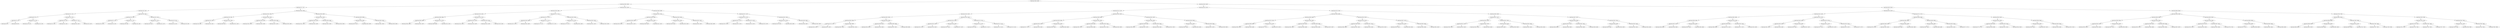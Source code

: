 digraph G{
360062029 [label="Node{data=[2485, 2485]}"]
360062029 -> 762869815
762869815 [label="Node{data=[2064, 2064]}"]
762869815 -> 1381205327
1381205327 [label="Node{data=[147, 147]}"]
1381205327 -> 206566742
206566742 [label="Node{data=[129, 129]}"]
206566742 -> 696128742
696128742 [label="Node{data=[121, 121]}"]
696128742 -> 1193900094
1193900094 [label="Node{data=[97, 97]}"]
1193900094 -> 153023593
153023593 [label="Node{data=[12, 12]}"]
153023593 -> 2055755097
2055755097 [label="Node{data=[0, 0]}"]
153023593 -> 587769802
587769802 [label="Node{data=[59, 59]}"]
1193900094 -> 804045597
804045597 [label="Node{data=[119, 119]}"]
804045597 -> 1370474293
1370474293 [label="Node{data=[118, 118]}"]
804045597 -> 1773494980
1773494980 [label="Node{data=[120, 120]}"]
696128742 -> 266714831
266714831 [label="Node{data=[125, 125]}"]
266714831 -> 1180200965
1180200965 [label="Node{data=[123, 123]}"]
1180200965 -> 1768001940
1768001940 [label="Node{data=[122, 122]}"]
1180200965 -> 729840958
729840958 [label="Node{data=[124, 124]}"]
266714831 -> 154250567
154250567 [label="Node{data=[127, 127]}"]
154250567 -> 216808508
216808508 [label="Node{data=[126, 126]}"]
154250567 -> 1768222980
1768222980 [label="Node{data=[128, 128]}"]
206566742 -> 1092946075
1092946075 [label="Node{data=[139, 139]}"]
1092946075 -> 1165680237
1165680237 [label="Node{data=[133, 133]}"]
1165680237 -> 681187106
681187106 [label="Node{data=[131, 131]}"]
681187106 -> 1723346916
1723346916 [label="Node{data=[130, 130]}"]
681187106 -> 254837368
254837368 [label="Node{data=[132, 132]}"]
1165680237 -> 480951365
480951365 [label="Node{data=[137, 137]}"]
480951365 -> 1685167093
1685167093 [label="Node{data=[136, 136]}"]
480951365 -> 1133596560
1133596560 [label="Node{data=[138, 138]}"]
1092946075 -> 1211709144
1211709144 [label="Node{data=[143, 143]}"]
1211709144 -> 20505358
20505358 [label="Node{data=[141, 141]}"]
20505358 -> 1778286319
1778286319 [label="Node{data=[140, 140]}"]
20505358 -> 542790031
542790031 [label="Node{data=[142, 142]}"]
1211709144 -> 559164586
559164586 [label="Node{data=[145, 145]}"]
559164586 -> 1739754269
1739754269 [label="Node{data=[144, 144]}"]
559164586 -> 2099349506
2099349506 [label="Node{data=[146, 146]}"]
1381205327 -> 252012544
252012544 [label="Node{data=[1940, 1940]}"]
252012544 -> 255075382
255075382 [label="Node{data=[1932, 1932]}"]
255075382 -> 2083368110
2083368110 [label="Node{data=[158, 158]}"]
2083368110 -> 230509233
230509233 [label="Node{data=[149, 149]}"]
230509233 -> 702309998
702309998 [label="Node{data=[148, 148]}"]
230509233 -> 124248823
124248823 [label="Node{data=[150, 150]}"]
2083368110 -> 381576809
381576809 [label="Node{data=[1930, 1930]}"]
381576809 -> 1907445453
1907445453 [label="Node{data=[652, 652]}"]
381576809 -> 999598467
999598467 [label="Node{data=[1931, 1931]}"]
255075382 -> 56394844
56394844 [label="Node{data=[1936, 1936]}"]
56394844 -> 1714698096
1714698096 [label="Node{data=[1934, 1934]}"]
1714698096 -> 495508061
495508061 [label="Node{data=[1933, 1933]}"]
1714698096 -> 63877342
63877342 [label="Node{data=[1935, 1935]}"]
56394844 -> 1691859615
1691859615 [label="Node{data=[1938, 1938]}"]
1691859615 -> 597663426
597663426 [label="Node{data=[1937, 1937]}"]
1691859615 -> 2023682782
2023682782 [label="Node{data=[1939, 1939]}"]
252012544 -> 237040979
237040979 [label="Node{data=[2056, 2056]}"]
237040979 -> 1467655498
1467655498 [label="Node{data=[1944, 1944]}"]
1467655498 -> 147609833
147609833 [label="Node{data=[1942, 1942]}"]
147609833 -> 122377004
122377004 [label="Node{data=[1941, 1941]}"]
147609833 -> 239641851
239641851 [label="Node{data=[1943, 1943]}"]
1467655498 -> 203030669
203030669 [label="Node{data=[1946, 1946]}"]
203030669 -> 1719343863
1719343863 [label="Node{data=[1945, 1945]}"]
203030669 -> 997521191
997521191 [label="Node{data=[2028, 2028]}"]
237040979 -> 1884353486
1884353486 [label="Node{data=[2060, 2060]}"]
1884353486 -> 747805473
747805473 [label="Node{data=[2058, 2058]}"]
747805473 -> 310415590
310415590 [label="Node{data=[2057, 2057]}"]
747805473 -> 240222302
240222302 [label="Node{data=[2059, 2059]}"]
1884353486 -> 2045304025
2045304025 [label="Node{data=[2062, 2062]}"]
2045304025 -> 1092295510
1092295510 [label="Node{data=[2061, 2061]}"]
2045304025 -> 1468707891
1468707891 [label="Node{data=[2063, 2063]}"]
762869815 -> 1440452076
1440452076 [label="Node{data=[2334, 2334]}"]
1440452076 -> 1785367962
1785367962 [label="Node{data=[2166, 2166]}"]
1785367962 -> 1932716586
1932716586 [label="Node{data=[2103, 2103]}"]
1932716586 -> 1906045779
1906045779 [label="Node{data=[2068, 2068]}"]
1906045779 -> 2015798369
2015798369 [label="Node{data=[2066, 2066]}"]
2015798369 -> 1176432802
1176432802 [label="Node{data=[2065, 2065]}"]
2015798369 -> 572072433
572072433 [label="Node{data=[2067, 2067]}"]
1906045779 -> 213274506
213274506 [label="Node{data=[2070, 2070]}"]
213274506 -> 1107228625
1107228625 [label="Node{data=[2069, 2069]}"]
213274506 -> 1892979884
1892979884 [label="Node{data=[2102, 2102]}"]
1932716586 -> 455681518
455681518 [label="Node{data=[2144, 2144]}"]
455681518 -> 635298590
635298590 [label="Node{data=[2105, 2105]}"]
635298590 -> 330024971
330024971 [label="Node{data=[2104, 2104]}"]
635298590 -> 1192124198
1192124198 [label="Node{data=[2106, 2106]}"]
455681518 -> 366609532
366609532 [label="Node{data=[2164, 2164]}"]
366609532 -> 1599455434
1599455434 [label="Node{data=[2163, 2163]}"]
366609532 -> 309567675
309567675 [label="Node{data=[2165, 2165]}"]
1785367962 -> 665926332
665926332 [label="Node{data=[2174, 2174]}"]
665926332 -> 1645028306
1645028306 [label="Node{data=[2170, 2170]}"]
1645028306 -> 321907913
321907913 [label="Node{data=[2168, 2168]}"]
321907913 -> 483844207
483844207 [label="Node{data=[2167, 2167]}"]
321907913 -> 840715667
840715667 [label="Node{data=[2169, 2169]}"]
1645028306 -> 956623793
956623793 [label="Node{data=[2172, 2172]}"]
956623793 -> 1428226556
1428226556 [label="Node{data=[2171, 2171]}"]
956623793 -> 2128561839
2128561839 [label="Node{data=[2173, 2173]}"]
665926332 -> 780135474
780135474 [label="Node{data=[2330, 2330]}"]
780135474 -> 809026351
809026351 [label="Node{data=[2273, 2273]}"]
809026351 -> 1833638453
1833638453 [label="Node{data=[2175, 2175]}"]
809026351 -> 1764086541
1764086541 [label="Node{data=[2303, 2303]}"]
780135474 -> 946519143
946519143 [label="Node{data=[2332, 2332]}"]
946519143 -> 1312629246
1312629246 [label="Node{data=[2331, 2331]}"]
946519143 -> 2064777406
2064777406 [label="Node{data=[2333, 2333]}"]
1440452076 -> 1021843818
1021843818 [label="Node{data=[2469, 2469]}"]
1021843818 -> 1359741716
1359741716 [label="Node{data=[2342, 2342]}"]
1359741716 -> 1989802522
1989802522 [label="Node{data=[2338, 2338]}"]
1989802522 -> 501552007
501552007 [label="Node{data=[2336, 2336]}"]
501552007 -> 1631222296
1631222296 [label="Node{data=[2335, 2335]}"]
501552007 -> 1352651144
1352651144 [label="Node{data=[2337, 2337]}"]
1989802522 -> 1768929451
1768929451 [label="Node{data=[2340, 2340]}"]
1768929451 -> 1545860906
1545860906 [label="Node{data=[2339, 2339]}"]
1768929451 -> 1861991436
1861991436 [label="Node{data=[2341, 2341]}"]
1359741716 -> 1078338506
1078338506 [label="Node{data=[2346, 2346]}"]
1078338506 -> 1417175433
1417175433 [label="Node{data=[2344, 2344]}"]
1417175433 -> 388056715
388056715 [label="Node{data=[2343, 2343]}"]
1417175433 -> 604603327
604603327 [label="Node{data=[2345, 2345]}"]
1078338506 -> 1428204679
1428204679 [label="Node{data=[2467, 2467]}"]
1428204679 -> 1111751555
1111751555 [label="Node{data=[2355, 2355]}"]
1428204679 -> 1598814302
1598814302 [label="Node{data=[2468, 2468]}"]
1021843818 -> 926391411
926391411 [label="Node{data=[2477, 2477]}"]
926391411 -> 1730366086
1730366086 [label="Node{data=[2473, 2473]}"]
1730366086 -> 987838978
987838978 [label="Node{data=[2471, 2471]}"]
987838978 -> 979942408
979942408 [label="Node{data=[2470, 2470]}"]
987838978 -> 825715506
825715506 [label="Node{data=[2472, 2472]}"]
1730366086 -> 1279095016
1279095016 [label="Node{data=[2475, 2475]}"]
1279095016 -> 2134864455
2134864455 [label="Node{data=[2474, 2474]}"]
1279095016 -> 13113684
13113684 [label="Node{data=[2476, 2476]}"]
926391411 -> 179084420
179084420 [label="Node{data=[2481, 2481]}"]
179084420 -> 758187785
758187785 [label="Node{data=[2479, 2479]}"]
758187785 -> 697890210
697890210 [label="Node{data=[2478, 2478]}"]
758187785 -> 1767529340
1767529340 [label="Node{data=[2480, 2480]}"]
179084420 -> 133997167
133997167 [label="Node{data=[2483, 2483]}"]
133997167 -> 584119510
584119510 [label="Node{data=[2482, 2482]}"]
133997167 -> 1284190411
1284190411 [label="Node{data=[2484, 2484]}"]
360062029 -> 2008093597
2008093597 [label="Node{data=[4045, 4045]}"]
2008093597 -> 356264158
356264158 [label="Node{data=[3310, 3310]}"]
356264158 -> 812587243
812587243 [label="Node{data=[3116, 3116]}"]
812587243 -> 636975941
636975941 [label="Node{data=[3100, 3100]}"]
636975941 -> 1512421789
1512421789 [label="Node{data=[2922, 2922]}"]
1512421789 -> 782962911
782962911 [label="Node{data=[2850, 2850]}"]
782962911 -> 1716252065
1716252065 [label="Node{data=[2710, 2710]}"]
1716252065 -> 2021166974
2021166974 [label="Node{data=[2541, 2541]}"]
1716252065 -> 266741949
266741949 [label="Node{data=[2807, 2807]}"]
782962911 -> 2034105462
2034105462 [label="Node{data=[2869, 2869]}"]
2034105462 -> 1084370965
1084370965 [label="Node{data=[2851, 2851]}"]
2034105462 -> 2090685440
2090685440 [label="Node{data=[2921, 2921]}"]
1512421789 -> 1115695342
1115695342 [label="Node{data=[3033, 3033]}"]
1115695342 -> 1422439044
1422439044 [label="Node{data=[2924, 2924]}"]
1422439044 -> 87757456
87757456 [label="Node{data=[2923, 2923]}"]
1422439044 -> 319847267
319847267 [label="Node{data=[2925, 2925]}"]
1115695342 -> 1351935671
1351935671 [label="Node{data=[3098, 3098]}"]
1351935671 -> 1096360627
1096360627 [label="Node{data=[3097, 3097]}"]
1351935671 -> 472582042
472582042 [label="Node{data=[3099, 3099]}"]
636975941 -> 208710687
208710687 [label="Node{data=[3108, 3108]}"]
208710687 -> 2066104952
2066104952 [label="Node{data=[3104, 3104]}"]
2066104952 -> 1935850261
1935850261 [label="Node{data=[3102, 3102]}"]
1935850261 -> 925988148
925988148 [label="Node{data=[3101, 3101]}"]
1935850261 -> 1042823065
1042823065 [label="Node{data=[3103, 3103]}"]
2066104952 -> 2002028454
2002028454 [label="Node{data=[3106, 3106]}"]
2002028454 -> 294133834
294133834 [label="Node{data=[3105, 3105]}"]
2002028454 -> 766275482
766275482 [label="Node{data=[3107, 3107]}"]
208710687 -> 1380389193
1380389193 [label="Node{data=[3112, 3112]}"]
1380389193 -> 33412368
33412368 [label="Node{data=[3110, 3110]}"]
33412368 -> 1361522453
1361522453 [label="Node{data=[3109, 3109]}"]
33412368 -> 523848212
523848212 [label="Node{data=[3111, 3111]}"]
1380389193 -> 1964953059
1964953059 [label="Node{data=[3114, 3114]}"]
1964953059 -> 447005445
447005445 [label="Node{data=[3113, 3113]}"]
1964953059 -> 1922238659
1922238659 [label="Node{data=[3115, 3115]}"]
812587243 -> 665818479
665818479 [label="Node{data=[3294, 3294]}"]
665818479 -> 610084268
610084268 [label="Node{data=[3286, 3286]}"]
610084268 -> 408778441
408778441 [label="Node{data=[3206, 3206]}"]
408778441 -> 1927454737
1927454737 [label="Node{data=[3204, 3204]}"]
1927454737 -> 691886031
691886031 [label="Node{data=[3117, 3117]}"]
1927454737 -> 1686136577
1686136577 [label="Node{data=[3205, 3205]}"]
408778441 -> 387493478
387493478 [label="Node{data=[3284, 3284]}"]
387493478 -> 1880979132
1880979132 [label="Node{data=[3283, 3283]}"]
387493478 -> 861787231
861787231 [label="Node{data=[3285, 3285]}"]
610084268 -> 1409422682
1409422682 [label="Node{data=[3290, 3290]}"]
1409422682 -> 104589858
104589858 [label="Node{data=[3288, 3288]}"]
104589858 -> 487118031
487118031 [label="Node{data=[3287, 3287]}"]
104589858 -> 1084888093
1084888093 [label="Node{data=[3289, 3289]}"]
1409422682 -> 71721367
71721367 [label="Node{data=[3292, 3292]}"]
71721367 -> 1576395207
1576395207 [label="Node{data=[3291, 3291]}"]
71721367 -> 109111322
109111322 [label="Node{data=[3293, 3293]}"]
665818479 -> 370806315
370806315 [label="Node{data=[3302, 3302]}"]
370806315 -> 568827814
568827814 [label="Node{data=[3298, 3298]}"]
568827814 -> 1408149892
1408149892 [label="Node{data=[3296, 3296]}"]
1408149892 -> 1387224027
1387224027 [label="Node{data=[3295, 3295]}"]
1408149892 -> 335707379
335707379 [label="Node{data=[3297, 3297]}"]
568827814 -> 159763322
159763322 [label="Node{data=[3300, 3300]}"]
159763322 -> 788656455
788656455 [label="Node{data=[3299, 3299]}"]
159763322 -> 131602175
131602175 [label="Node{data=[3301, 3301]}"]
370806315 -> 3806995
3806995 [label="Node{data=[3306, 3306]}"]
3806995 -> 658756213
658756213 [label="Node{data=[3304, 3304]}"]
658756213 -> 124290067
124290067 [label="Node{data=[3303, 3303]}"]
658756213 -> 1086326255
1086326255 [label="Node{data=[3305, 3305]}"]
3806995 -> 278007915
278007915 [label="Node{data=[3308, 3308]}"]
278007915 -> 704362614
704362614 [label="Node{data=[3307, 3307]}"]
278007915 -> 1794177350
1794177350 [label="Node{data=[3309, 3309]}"]
356264158 -> 719287946
719287946 [label="Node{data=[3735, 3735]}"]
719287946 -> 709765874
709765874 [label="Node{data=[3488, 3488]}"]
709765874 -> 1577193413
1577193413 [label="Node{data=[3480, 3480]}"]
1577193413 -> 861267850
861267850 [label="Node{data=[3475, 3475]}"]
861267850 -> 1659878476
1659878476 [label="Node{data=[3399, 3399]}"]
1659878476 -> 959255385
959255385 [label="Node{data=[3393, 3393]}"]
1659878476 -> 2006933406
2006933406 [label="Node{data=[3426, 3426]}"]
861267850 -> 1810534224
1810534224 [label="Node{data=[3478, 3478]}"]
1810534224 -> 1962431421
1962431421 [label="Node{data=[3477, 3477]}"]
1810534224 -> 631124384
631124384 [label="Node{data=[3479, 3479]}"]
1577193413 -> 678488354
678488354 [label="Node{data=[3484, 3484]}"]
678488354 -> 400520051
400520051 [label="Node{data=[3482, 3482]}"]
400520051 -> 554479502
554479502 [label="Node{data=[3481, 3481]}"]
400520051 -> 1967888702
1967888702 [label="Node{data=[3483, 3483]}"]
678488354 -> 1524451148
1524451148 [label="Node{data=[3486, 3486]}"]
1524451148 -> 913695631
913695631 [label="Node{data=[3485, 3485]}"]
1524451148 -> 1925274128
1925274128 [label="Node{data=[3487, 3487]}"]
709765874 -> 1542111007
1542111007 [label="Node{data=[3523, 3523]}"]
1542111007 -> 1807574025
1807574025 [label="Node{data=[3519, 3519]}"]
1807574025 -> 1926077290
1926077290 [label="Node{data=[3490, 3490]}"]
1926077290 -> 178544377
178544377 [label="Node{data=[3489, 3489]}"]
1926077290 -> 70781685
70781685 [label="Node{data=[3491, 3491]}"]
1807574025 -> 69577559
69577559 [label="Node{data=[3521, 3521]}"]
69577559 -> 439187058
439187058 [label="Node{data=[3520, 3520]}"]
69577559 -> 844542040
844542040 [label="Node{data=[3522, 3522]}"]
1542111007 -> 1987935045
1987935045 [label="Node{data=[3527, 3527]}"]
1987935045 -> 1596660174
1596660174 [label="Node{data=[3525, 3525]}"]
1596660174 -> 784624319
784624319 [label="Node{data=[3524, 3524]}"]
1596660174 -> 697813839
697813839 [label="Node{data=[3526, 3526]}"]
1987935045 -> 883763819
883763819 [label="Node{data=[3620, 3620]}"]
883763819 -> 860856409
860856409 [label="Node{data=[3564, 3564]}"]
883763819 -> 1054057757
1054057757 [label="Node{data=[3631, 3631]}"]
719287946 -> 688512059
688512059 [label="Node{data=[3825, 3825]}"]
688512059 -> 1957319939
1957319939 [label="Node{data=[3817, 3817]}"]
1957319939 -> 984186535
984186535 [label="Node{data=[3813, 3813]}"]
984186535 -> 435277730
435277730 [label="Node{data=[3811, 3811]}"]
435277730 -> 2122199203
2122199203 [label="Node{data=[3768, 3768]}"]
435277730 -> 1482317858
1482317858 [label="Node{data=[3812, 3812]}"]
984186535 -> 695689672
695689672 [label="Node{data=[3815, 3815]}"]
695689672 -> 1055664027
1055664027 [label="Node{data=[3814, 3814]}"]
695689672 -> 823714765
823714765 [label="Node{data=[3816, 3816]}"]
1957319939 -> 977854140
977854140 [label="Node{data=[3821, 3821]}"]
977854140 -> 673419548
673419548 [label="Node{data=[3819, 3819]}"]
673419548 -> 1999416188
1999416188 [label="Node{data=[3818, 3818]}"]
673419548 -> 22816991
22816991 [label="Node{data=[3820, 3820]}"]
977854140 -> 2099096438
2099096438 [label="Node{data=[3823, 3823]}"]
2099096438 -> 1224896184
1224896184 [label="Node{data=[3822, 3822]}"]
2099096438 -> 1533500335
1533500335 [label="Node{data=[3824, 3824]}"]
688512059 -> 1000184524
1000184524 [label="Node{data=[4037, 4037]}"]
1000184524 -> 734777554
734777554 [label="Node{data=[3829, 3829]}"]
734777554 -> 1910906045
1910906045 [label="Node{data=[3827, 3827]}"]
1910906045 -> 272472845
272472845 [label="Node{data=[3826, 3826]}"]
1910906045 -> 1193359420
1193359420 [label="Node{data=[3828, 3828]}"]
734777554 -> 848899402
848899402 [label="Node{data=[3831, 3831]}"]
848899402 -> 1935400016
1935400016 [label="Node{data=[3830, 3830]}"]
848899402 -> 264426693
264426693 [label="Node{data=[4026, 4026]}"]
1000184524 -> 1106050521
1106050521 [label="Node{data=[4041, 4041]}"]
1106050521 -> 988052435
988052435 [label="Node{data=[4039, 4039]}"]
988052435 -> 393251203
393251203 [label="Node{data=[4038, 4038]}"]
988052435 -> 244122452
244122452 [label="Node{data=[4040, 4040]}"]
1106050521 -> 682177897
682177897 [label="Node{data=[4043, 4043]}"]
682177897 -> 822798668
822798668 [label="Node{data=[4042, 4042]}"]
682177897 -> 572871295
572871295 [label="Node{data=[4044, 4044]}"]
2008093597 -> 1154773708
1154773708 [label="Node{data=[5052, 5052]}"]
1154773708 -> 632755522
632755522 [label="Node{data=[4478, 4478]}"]
632755522 -> 1125238833
1125238833 [label="Node{data=[4415, 4415]}"]
1125238833 -> 1261427846
1261427846 [label="Node{data=[4084, 4084]}"]
1261427846 -> 738891069
738891069 [label="Node{data=[4049, 4049]}"]
738891069 -> 822778107
822778107 [label="Node{data=[4047, 4047]}"]
822778107 -> 2090311339
2090311339 [label="Node{data=[4046, 4046]}"]
822778107 -> 1240053331
1240053331 [label="Node{data=[4048, 4048]}"]
738891069 -> 833777966
833777966 [label="Node{data=[4082, 4082]}"]
833777966 -> 1419442851
1419442851 [label="Node{data=[4050, 4050]}"]
833777966 -> 339231837
339231837 [label="Node{data=[4083, 4083]}"]
1261427846 -> 283587495
283587495 [label="Node{data=[4138, 4138]}"]
283587495 -> 847125396
847125396 [label="Node{data=[4093, 4093]}"]
847125396 -> 825405594
825405594 [label="Node{data=[4085, 4085]}"]
847125396 -> 1744699469
1744699469 [label="Node{data=[4118, 4118]}"]
283587495 -> 1311599902
1311599902 [label="Node{data=[4192, 4192]}"]
1311599902 -> 206405108
206405108 [label="Node{data=[4157, 4157]}"]
1311599902 -> 677362311
677362311 [label="Node{data=[4193, 4193]}"]
1125238833 -> 1068772265
1068772265 [label="Node{data=[4470, 4470]}"]
1068772265 -> 450163932
450163932 [label="Node{data=[4434, 4434]}"]
450163932 -> 2106689711
2106689711 [label="Node{data=[4432, 4432]}"]
2106689711 -> 684695064
684695064 [label="Node{data=[4431, 4431]}"]
2106689711 -> 918032843
918032843 [label="Node{data=[4433, 4433]}"]
450163932 -> 192373204
192373204 [label="Node{data=[4436, 4436]}"]
192373204 -> 2060600549
2060600549 [label="Node{data=[4435, 4435]}"]
192373204 -> 783887097
783887097 [label="Node{data=[4437, 4437]}"]
1068772265 -> 1492734124
1492734124 [label="Node{data=[4474, 4474]}"]
1492734124 -> 1748034470
1748034470 [label="Node{data=[4472, 4472]}"]
1748034470 -> 2975529
2975529 [label="Node{data=[4471, 4471]}"]
1748034470 -> 1730439991
1730439991 [label="Node{data=[4473, 4473]}"]
1492734124 -> 1976187727
1976187727 [label="Node{data=[4476, 4476]}"]
1976187727 -> 445172611
445172611 [label="Node{data=[4475, 4475]}"]
1976187727 -> 1912075220
1912075220 [label="Node{data=[4477, 4477]}"]
632755522 -> 894325518
894325518 [label="Node{data=[4772, 4772]}"]
894325518 -> 293213867
293213867 [label="Node{data=[4486, 4486]}"]
293213867 -> 1307706324
1307706324 [label="Node{data=[4482, 4482]}"]
1307706324 -> 55910637
55910637 [label="Node{data=[4480, 4480]}"]
55910637 -> 1145361834
1145361834 [label="Node{data=[4479, 4479]}"]
55910637 -> 97144007
97144007 [label="Node{data=[4481, 4481]}"]
1307706324 -> 1484460809
1484460809 [label="Node{data=[4484, 4484]}"]
1484460809 -> 1921192611
1921192611 [label="Node{data=[4483, 4483]}"]
1484460809 -> 277377244
277377244 [label="Node{data=[4485, 4485]}"]
293213867 -> 1207155326
1207155326 [label="Node{data=[4490, 4490]}"]
1207155326 -> 1192233682
1192233682 [label="Node{data=[4488, 4488]}"]
1192233682 -> 762060441
762060441 [label="Node{data=[4487, 4487]}"]
1192233682 -> 2125563256
2125563256 [label="Node{data=[4489, 4489]}"]
1207155326 -> 608956570
608956570 [label="Node{data=[4618, 4618]}"]
608956570 -> 1674192987
1674192987 [label="Node{data=[4491, 4491]}"]
608956570 -> 773814893
773814893 [label="Node{data=[4771, 4771]}"]
894325518 -> 1559736467
1559736467 [label="Node{data=[5044, 5044]}"]
1559736467 -> 658719927
658719927 [label="Node{data=[5040, 5040]}"]
658719927 -> 360261876
360261876 [label="Node{data=[4939, 4939]}"]
360261876 -> 1088484388
1088484388 [label="Node{data=[4773, 4773]}"]
360261876 -> 569550723
569550723 [label="Node{data=[5039, 5039]}"]
658719927 -> 472463862
472463862 [label="Node{data=[5042, 5042]}"]
472463862 -> 1087085583
1087085583 [label="Node{data=[5041, 5041]}"]
472463862 -> 130875878
130875878 [label="Node{data=[5043, 5043]}"]
1559736467 -> 867659811
867659811 [label="Node{data=[5048, 5048]}"]
867659811 -> 1719929130
1719929130 [label="Node{data=[5046, 5046]}"]
1719929130 -> 2058603025
2058603025 [label="Node{data=[5045, 5045]}"]
1719929130 -> 354301584
354301584 [label="Node{data=[5047, 5047]}"]
867659811 -> 488663672
488663672 [label="Node{data=[5050, 5050]}"]
488663672 -> 1537998255
1537998255 [label="Node{data=[5049, 5049]}"]
488663672 -> 1068259209
1068259209 [label="Node{data=[5051, 5051]}"]
1154773708 -> 1541561434
1541561434 [label="Node{data=[6644, 6644]}"]
1541561434 -> 1167036148
1167036148 [label="Node{data=[5083, 5083]}"]
1167036148 -> 1103971695
1103971695 [label="Node{data=[5060, 5060]}"]
1103971695 -> 469779136
469779136 [label="Node{data=[5056, 5056]}"]
469779136 -> 1430904214
1430904214 [label="Node{data=[5054, 5054]}"]
1430904214 -> 1820856805
1820856805 [label="Node{data=[5053, 5053]}"]
1430904214 -> 1195759398
1195759398 [label="Node{data=[5055, 5055]}"]
469779136 -> 1506646860
1506646860 [label="Node{data=[5058, 5058]}"]
1506646860 -> 1123244174
1123244174 [label="Node{data=[5057, 5057]}"]
1506646860 -> 1851293196
1851293196 [label="Node{data=[5059, 5059]}"]
1103971695 -> 122513414
122513414 [label="Node{data=[5064, 5064]}"]
122513414 -> 846173272
846173272 [label="Node{data=[5062, 5062]}"]
846173272 -> 1778425267
1778425267 [label="Node{data=[5061, 5061]}"]
846173272 -> 1191524065
1191524065 [label="Node{data=[5063, 5063]}"]
122513414 -> 736389983
736389983 [label="Node{data=[5066, 5066]}"]
736389983 -> 1709696815
1709696815 [label="Node{data=[5065, 5065]}"]
736389983 -> 199492389
199492389 [label="Node{data=[5067, 5067]}"]
1167036148 -> 1698209414
1698209414 [label="Node{data=[5945, 5945]}"]
1698209414 -> 1829679085
1829679085 [label="Node{data=[5448, 5448]}"]
1829679085 -> 931849212
931849212 [label="Node{data=[5379, 5379]}"]
931849212 -> 484193027
484193027 [label="Node{data=[5150, 5150]}"]
931849212 -> 1026638512
1026638512 [label="Node{data=[5432, 5432]}"]
1829679085 -> 626582332
626582332 [label="Node{data=[5587, 5587]}"]
626582332 -> 1168990568
1168990568 [label="Node{data=[5582, 5582]}"]
626582332 -> 949229301
949229301 [label="Node{data=[5753, 5753]}"]
1698209414 -> 260564885
260564885 [label="Node{data=[6640, 6640]}"]
260564885 -> 1839510618
1839510618 [label="Node{data=[6560, 6560]}"]
1839510618 -> 1135357607
1135357607 [label="Node{data=[6275, 6275]}"]
1839510618 -> 1536670617
1536670617 [label="Node{data=[6639, 6639]}"]
260564885 -> 1805403185
1805403185 [label="Node{data=[6642, 6642]}"]
1805403185 -> 592591740
592591740 [label="Node{data=[6641, 6641]}"]
1805403185 -> 27914407
27914407 [label="Node{data=[6643, 6643]}"]
1541561434 -> 1728366712
1728366712 [label="Node{data=[7500, 7500]}"]
1728366712 -> 1857070437
1857070437 [label="Node{data=[6652, 6652]}"]
1857070437 -> 1552673300
1552673300 [label="Node{data=[6648, 6648]}"]
1552673300 -> 317261290
317261290 [label="Node{data=[6646, 6646]}"]
317261290 -> 1399802055
1399802055 [label="Node{data=[6645, 6645]}"]
317261290 -> 949961794
949961794 [label="Node{data=[6647, 6647]}"]
1552673300 -> 994558479
994558479 [label="Node{data=[6650, 6650]}"]
994558479 -> 1641760472
1641760472 [label="Node{data=[6649, 6649]}"]
994558479 -> 1213924180
1213924180 [label="Node{data=[6651, 6651]}"]
1857070437 -> 178578249
178578249 [label="Node{data=[7466, 7466]}"]
178578249 -> 259395496
259395496 [label="Node{data=[6702, 6702]}"]
259395496 -> 882930968
882930968 [label="Node{data=[6653, 6653]}"]
259395496 -> 611418491
611418491 [label="Node{data=[7432, 7432]}"]
178578249 -> 165842967
165842967 [label="Node{data=[7498, 7498]}"]
165842967 -> 920049100
920049100 [label="Node{data=[7497, 7497]}"]
165842967 -> 23686843
23686843 [label="Node{data=[7499, 7499]}"]
1728366712 -> 700145076
700145076 [label="Node{data=[7508, 7508]}"]
700145076 -> 885265084
885265084 [label="Node{data=[7504, 7504]}"]
885265084 -> 876403037
876403037 [label="Node{data=[7502, 7502]}"]
876403037 -> 2129290711
2129290711 [label="Node{data=[7501, 7501]}"]
876403037 -> 223330627
223330627 [label="Node{data=[7503, 7503]}"]
885265084 -> 420115364
420115364 [label="Node{data=[7506, 7506]}"]
420115364 -> 1269737449
1269737449 [label="Node{data=[7505, 7505]}"]
420115364 -> 1715971990
1715971990 [label="Node{data=[7507, 7507]}"]
700145076 -> 368125892
368125892 [label="Node{data=[7891, 7891]}"]
368125892 -> 1605165453
1605165453 [label="Node{data=[7540, 7540]}"]
1605165453 -> 1636009086
1636009086 [label="Node{data=[7509, 7509]}"]
1605165453 -> 975430863
975430863 [label="Node{data=[7609, 7609]}"]
368125892 -> 644889416
644889416 [label="Node{data=[7936, 7936]}"]
644889416 -> 510137986
510137986 [label="Node{data=[7918, 7918]}"]
644889416 -> 1672859973
1672859973 [label="Node{data=[7965, 7965]}"]
}